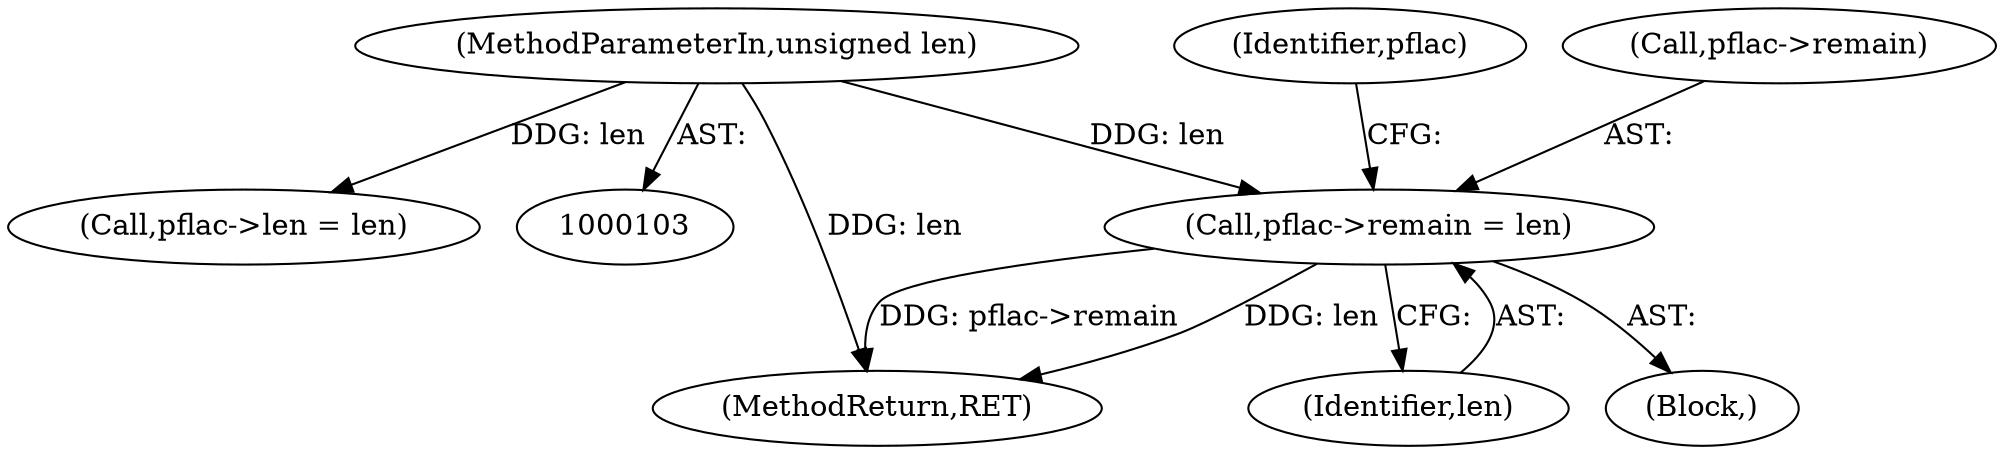 digraph "0_libsndfile_60b234301adf258786d8b90be5c1d437fc8799e0_0@API" {
"1000125" [label="(Call,pflac->remain = len)"];
"1000105" [label="(MethodParameterIn,unsigned len)"];
"1000106" [label="(Block,)"];
"1000184" [label="(MethodReturn,RET)"];
"1000105" [label="(MethodParameterIn,unsigned len)"];
"1000134" [label="(Identifier,pflac)"];
"1000126" [label="(Call,pflac->remain)"];
"1000125" [label="(Call,pflac->remain = len)"];
"1000120" [label="(Call,pflac->len = len)"];
"1000129" [label="(Identifier,len)"];
"1000125" -> "1000106"  [label="AST: "];
"1000125" -> "1000129"  [label="CFG: "];
"1000126" -> "1000125"  [label="AST: "];
"1000129" -> "1000125"  [label="AST: "];
"1000134" -> "1000125"  [label="CFG: "];
"1000125" -> "1000184"  [label="DDG: pflac->remain"];
"1000125" -> "1000184"  [label="DDG: len"];
"1000105" -> "1000125"  [label="DDG: len"];
"1000105" -> "1000103"  [label="AST: "];
"1000105" -> "1000184"  [label="DDG: len"];
"1000105" -> "1000120"  [label="DDG: len"];
}
